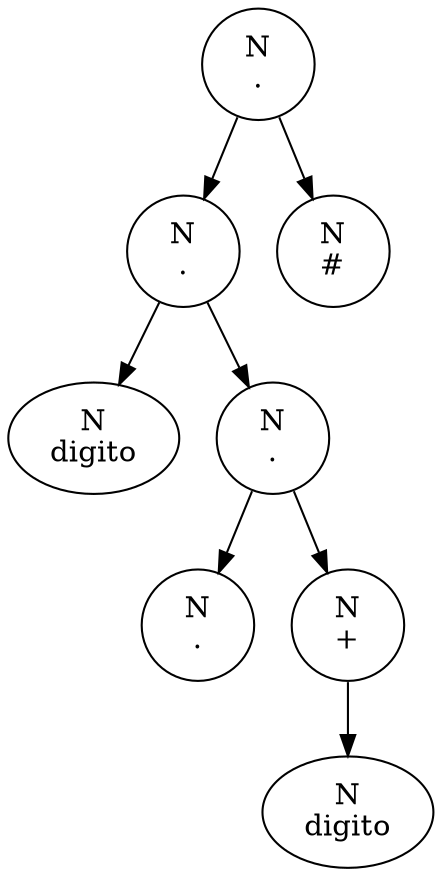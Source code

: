 digraph G{
7->6
6->5
5[label="N
digito"];
6[label="N
."];
6->4
4->3
3[label="N
."];
4[label="N
."];
4->2
2->1
1[label="N
digito"];
2[label="N
+"];
7[label="N
."];
7->8
8[label="N
#"];
}
